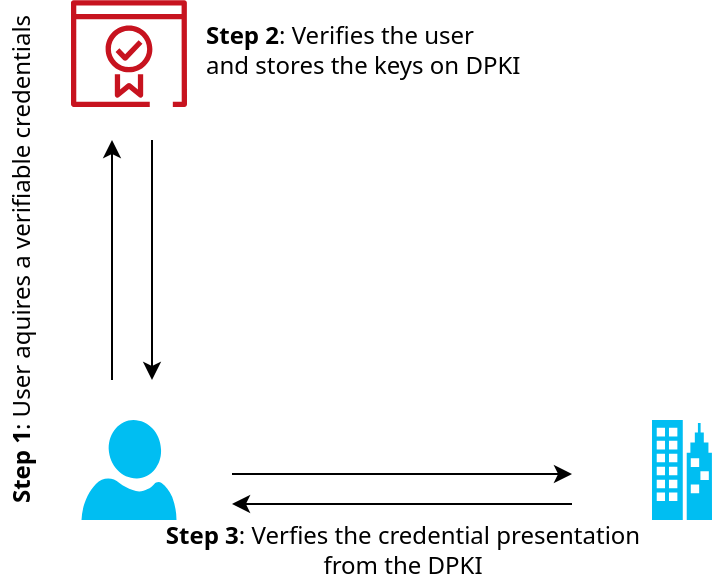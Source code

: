 <mxfile version="14.9.4" type="github"><diagram id="481fZEa8v-3EdEy7qi1i" name="Page-1"><mxGraphModel dx="990" dy="536" grid="1" gridSize="10" guides="1" tooltips="1" connect="1" arrows="1" fold="1" page="1" pageScale="1" pageWidth="850" pageHeight="1100" math="0" shadow="0"><root><mxCell id="0"/><mxCell id="1" parent="0"/><mxCell id="rs6OmPeVjxESHgAm6vJc-1" value="" style="outlineConnect=0;fontColor=#232F3E;gradientColor=none;fillColor=#C7131F;strokeColor=none;dashed=0;verticalLabelPosition=bottom;verticalAlign=top;align=center;html=1;fontSize=12;fontStyle=0;aspect=fixed;pointerEvents=1;shape=mxgraph.aws4.certificate_manager_2;fontFamily=segoe ui;" vertex="1" parent="1"><mxGeometry x="89.5" y="230" width="58" height="53.54" as="geometry"/></mxCell><mxCell id="rs6OmPeVjxESHgAm6vJc-2" value="" style="verticalLabelPosition=bottom;html=1;verticalAlign=top;align=center;strokeColor=none;fillColor=#00BEF2;shape=mxgraph.azure.user;fontFamily=segoe ui;" vertex="1" parent="1"><mxGeometry x="94.75" y="440" width="47.5" height="50" as="geometry"/></mxCell><mxCell id="rs6OmPeVjxESHgAm6vJc-3" value="" style="verticalLabelPosition=bottom;html=1;verticalAlign=top;align=center;strokeColor=none;fillColor=#00BEF2;shape=mxgraph.azure.enterprise;pointerEvents=1;fontFamily=segoe ui;" vertex="1" parent="1"><mxGeometry x="380" y="440" width="30" height="50" as="geometry"/></mxCell><mxCell id="rs6OmPeVjxESHgAm6vJc-4" value="" style="endArrow=classic;html=1;fontFamily=segoe ui;" edge="1" parent="1"><mxGeometry width="50" height="50" relative="1" as="geometry"><mxPoint x="110" y="420" as="sourcePoint"/><mxPoint x="110" y="300" as="targetPoint"/></mxGeometry></mxCell><mxCell id="rs6OmPeVjxESHgAm6vJc-5" value="" style="endArrow=classic;html=1;fontFamily=segoe ui;" edge="1" parent="1"><mxGeometry width="50" height="50" relative="1" as="geometry"><mxPoint x="130" y="300" as="sourcePoint"/><mxPoint x="130" y="420" as="targetPoint"/></mxGeometry></mxCell><mxCell id="rs6OmPeVjxESHgAm6vJc-6" value="" style="endArrow=classic;html=1;fontFamily=segoe ui;" edge="1" parent="1"><mxGeometry width="50" height="50" relative="1" as="geometry"><mxPoint x="170" y="467" as="sourcePoint"/><mxPoint x="340" y="467" as="targetPoint"/></mxGeometry></mxCell><mxCell id="rs6OmPeVjxESHgAm6vJc-7" value="" style="endArrow=classic;html=1;fontFamily=segoe ui;" edge="1" parent="1"><mxGeometry width="50" height="50" relative="1" as="geometry"><mxPoint x="340" y="482" as="sourcePoint"/><mxPoint x="170" y="482" as="targetPoint"/></mxGeometry></mxCell><mxCell id="rs6OmPeVjxESHgAm6vJc-9" value="&lt;b&gt;Step 1&lt;/b&gt;: User aquires a verifiable credentials" style="text;html=1;align=center;verticalAlign=middle;resizable=0;points=[];autosize=1;strokeColor=none;rotation=-90;fontFamily=segoe ui;" vertex="1" parent="1"><mxGeometry x="-55" y="350" width="240" height="20" as="geometry"/></mxCell><mxCell id="rs6OmPeVjxESHgAm6vJc-10" value="&lt;b&gt;Step 2&lt;/b&gt;: Verifies the user &lt;br&gt;and stores the keys on&amp;nbsp;DPKI" style="text;html=1;align=left;verticalAlign=middle;resizable=0;points=[];autosize=1;strokeColor=none;rotation=0;fontFamily=segoe ui;" vertex="1" parent="1"><mxGeometry x="155" y="240" width="160" height="30" as="geometry"/></mxCell><mxCell id="rs6OmPeVjxESHgAm6vJc-11" value="&lt;b&gt;Step 3&lt;/b&gt;: Verfies the credential presentation &lt;br&gt;from the DPKI" style="text;html=1;align=center;verticalAlign=middle;resizable=0;points=[];autosize=1;strokeColor=none;rotation=0;fontFamily=segoe ui;" vertex="1" parent="1"><mxGeometry x="135" y="490" width="240" height="30" as="geometry"/></mxCell></root></mxGraphModel></diagram></mxfile>